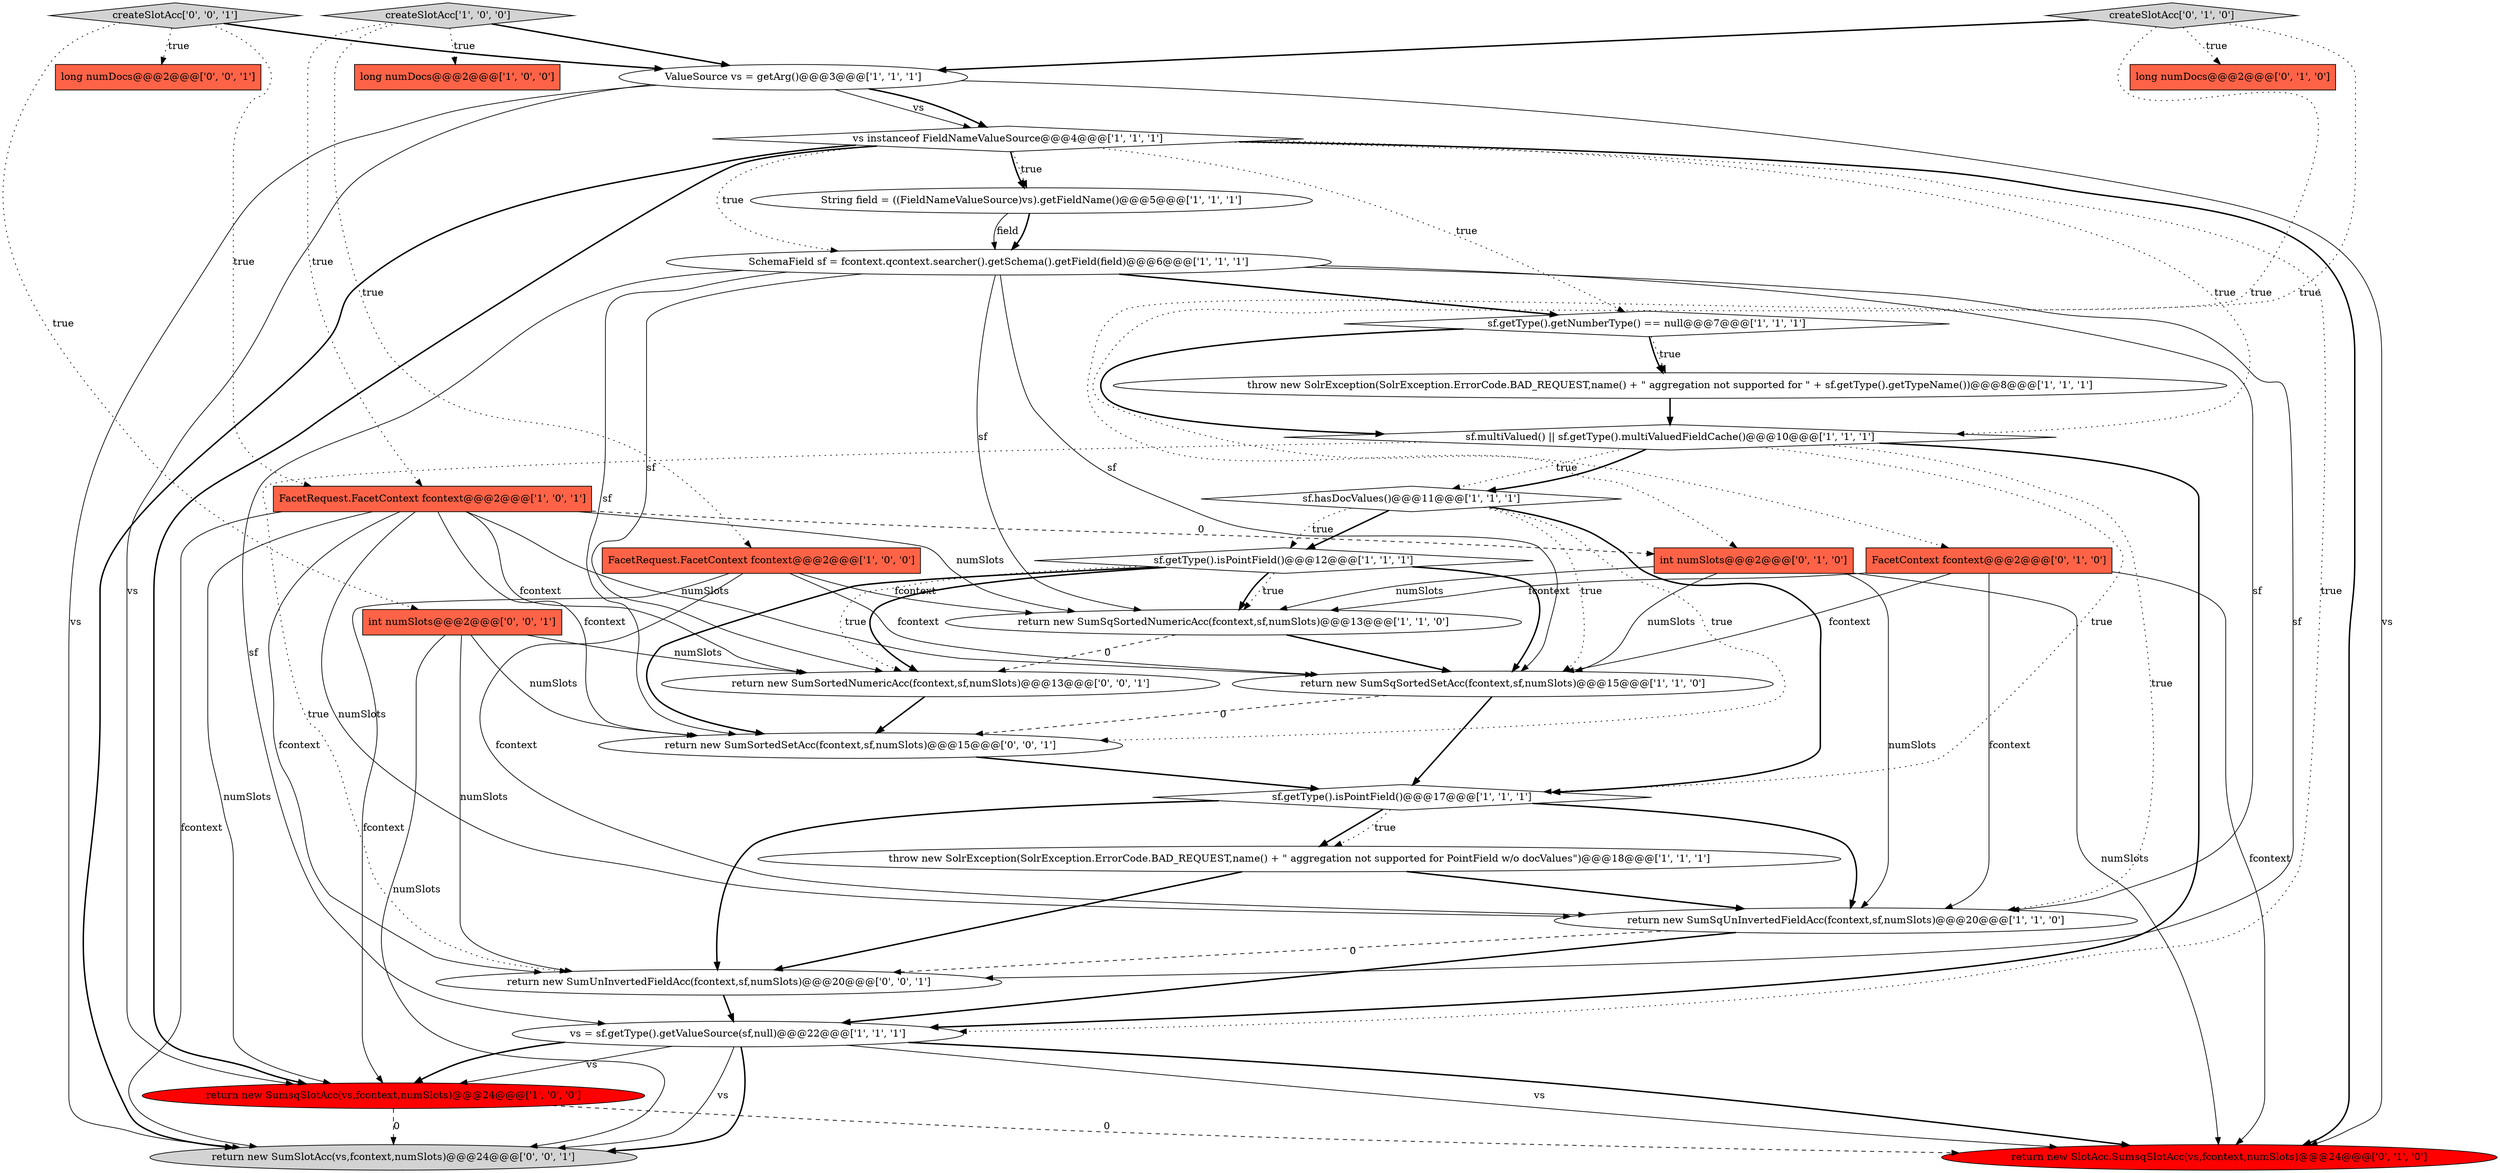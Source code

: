 digraph {
28 [style = filled, label = "long numDocs@@@2@@@['0', '0', '1']", fillcolor = tomato, shape = box image = "AAA0AAABBB3BBB"];
9 [style = filled, label = "throw new SolrException(SolrException.ErrorCode.BAD_REQUEST,name() + \" aggregation not supported for \" + sf.getType().getTypeName())@@@8@@@['1', '1', '1']", fillcolor = white, shape = ellipse image = "AAA0AAABBB1BBB"];
29 [style = filled, label = "int numSlots@@@2@@@['0', '0', '1']", fillcolor = tomato, shape = box image = "AAA0AAABBB3BBB"];
6 [style = filled, label = "return new SumSqSortedSetAcc(fcontext,sf,numSlots)@@@15@@@['1', '1', '0']", fillcolor = white, shape = ellipse image = "AAA0AAABBB1BBB"];
4 [style = filled, label = "long numDocs@@@2@@@['1', '0', '0']", fillcolor = tomato, shape = box image = "AAA0AAABBB1BBB"];
17 [style = filled, label = "sf.getType().isPointField()@@@12@@@['1', '1', '1']", fillcolor = white, shape = diamond image = "AAA0AAABBB1BBB"];
10 [style = filled, label = "vs instanceof FieldNameValueSource@@@4@@@['1', '1', '1']", fillcolor = white, shape = diamond image = "AAA0AAABBB1BBB"];
27 [style = filled, label = "createSlotAcc['0', '0', '1']", fillcolor = lightgray, shape = diamond image = "AAA0AAABBB3BBB"];
11 [style = filled, label = "vs = sf.getType().getValueSource(sf,null)@@@22@@@['1', '1', '1']", fillcolor = white, shape = ellipse image = "AAA0AAABBB1BBB"];
24 [style = filled, label = "return new SlotAcc.SumsqSlotAcc(vs,fcontext,numSlots)@@@24@@@['0', '1', '0']", fillcolor = red, shape = ellipse image = "AAA1AAABBB2BBB"];
19 [style = filled, label = "FacetRequest.FacetContext fcontext@@@2@@@['1', '0', '1']", fillcolor = tomato, shape = box image = "AAA0AAABBB1BBB"];
2 [style = filled, label = "sf.getType().getNumberType() == null@@@7@@@['1', '1', '1']", fillcolor = white, shape = diamond image = "AAA0AAABBB1BBB"];
25 [style = filled, label = "return new SumSlotAcc(vs,fcontext,numSlots)@@@24@@@['0', '0', '1']", fillcolor = lightgray, shape = ellipse image = "AAA0AAABBB3BBB"];
8 [style = filled, label = "return new SumSqUnInvertedFieldAcc(fcontext,sf,numSlots)@@@20@@@['1', '1', '0']", fillcolor = white, shape = ellipse image = "AAA0AAABBB1BBB"];
31 [style = filled, label = "return new SumSortedSetAcc(fcontext,sf,numSlots)@@@15@@@['0', '0', '1']", fillcolor = white, shape = ellipse image = "AAA0AAABBB3BBB"];
16 [style = filled, label = "ValueSource vs = getArg()@@@3@@@['1', '1', '1']", fillcolor = white, shape = ellipse image = "AAA0AAABBB1BBB"];
20 [style = filled, label = "FacetContext fcontext@@@2@@@['0', '1', '0']", fillcolor = tomato, shape = box image = "AAA0AAABBB2BBB"];
5 [style = filled, label = "sf.multiValued() || sf.getType().multiValuedFieldCache()@@@10@@@['1', '1', '1']", fillcolor = white, shape = diamond image = "AAA0AAABBB1BBB"];
1 [style = filled, label = "sf.hasDocValues()@@@11@@@['1', '1', '1']", fillcolor = white, shape = diamond image = "AAA0AAABBB1BBB"];
0 [style = filled, label = "SchemaField sf = fcontext.qcontext.searcher().getSchema().getField(field)@@@6@@@['1', '1', '1']", fillcolor = white, shape = ellipse image = "AAA0AAABBB1BBB"];
23 [style = filled, label = "int numSlots@@@2@@@['0', '1', '0']", fillcolor = tomato, shape = box image = "AAA1AAABBB2BBB"];
26 [style = filled, label = "return new SumUnInvertedFieldAcc(fcontext,sf,numSlots)@@@20@@@['0', '0', '1']", fillcolor = white, shape = ellipse image = "AAA0AAABBB3BBB"];
22 [style = filled, label = "createSlotAcc['0', '1', '0']", fillcolor = lightgray, shape = diamond image = "AAA0AAABBB2BBB"];
21 [style = filled, label = "long numDocs@@@2@@@['0', '1', '0']", fillcolor = tomato, shape = box image = "AAA0AAABBB2BBB"];
12 [style = filled, label = "sf.getType().isPointField()@@@17@@@['1', '1', '1']", fillcolor = white, shape = diamond image = "AAA0AAABBB1BBB"];
13 [style = filled, label = "return new SumSqSortedNumericAcc(fcontext,sf,numSlots)@@@13@@@['1', '1', '0']", fillcolor = white, shape = ellipse image = "AAA0AAABBB1BBB"];
15 [style = filled, label = "String field = ((FieldNameValueSource)vs).getFieldName()@@@5@@@['1', '1', '1']", fillcolor = white, shape = ellipse image = "AAA0AAABBB1BBB"];
30 [style = filled, label = "return new SumSortedNumericAcc(fcontext,sf,numSlots)@@@13@@@['0', '0', '1']", fillcolor = white, shape = ellipse image = "AAA0AAABBB3BBB"];
18 [style = filled, label = "createSlotAcc['1', '0', '0']", fillcolor = lightgray, shape = diamond image = "AAA0AAABBB1BBB"];
14 [style = filled, label = "return new SumsqSlotAcc(vs,fcontext,numSlots)@@@24@@@['1', '0', '0']", fillcolor = red, shape = ellipse image = "AAA1AAABBB1BBB"];
3 [style = filled, label = "FacetRequest.FacetContext fcontext@@@2@@@['1', '0', '0']", fillcolor = tomato, shape = box image = "AAA0AAABBB1BBB"];
7 [style = filled, label = "throw new SolrException(SolrException.ErrorCode.BAD_REQUEST,name() + \" aggregation not supported for PointField w/o docValues\")@@@18@@@['1', '1', '1']", fillcolor = white, shape = ellipse image = "AAA0AAABBB1BBB"];
14->24 [style = dashed, label="0"];
11->14 [style = bold, label=""];
14->25 [style = dashed, label="0"];
10->24 [style = bold, label=""];
0->31 [style = solid, label="sf"];
5->1 [style = dotted, label="true"];
1->31 [style = dotted, label="true"];
3->6 [style = solid, label="fcontext"];
0->13 [style = solid, label="sf"];
5->12 [style = dotted, label="true"];
7->8 [style = bold, label=""];
27->19 [style = dotted, label="true"];
12->7 [style = bold, label=""];
26->11 [style = bold, label=""];
7->26 [style = bold, label=""];
3->14 [style = solid, label="fcontext"];
23->6 [style = solid, label="numSlots"];
19->8 [style = solid, label="numSlots"];
19->23 [style = dashed, label="0"];
11->24 [style = solid, label="vs"];
20->13 [style = solid, label="fcontext"];
15->0 [style = bold, label=""];
18->3 [style = dotted, label="true"];
19->6 [style = solid, label="numSlots"];
1->12 [style = bold, label=""];
9->5 [style = bold, label=""];
1->6 [style = dotted, label="true"];
19->14 [style = solid, label="numSlots"];
29->26 [style = solid, label="numSlots"];
0->30 [style = solid, label="sf"];
8->11 [style = bold, label=""];
11->25 [style = bold, label=""];
22->23 [style = dotted, label="true"];
20->24 [style = solid, label="fcontext"];
10->14 [style = bold, label=""];
23->8 [style = solid, label="numSlots"];
11->14 [style = solid, label="vs"];
6->31 [style = dashed, label="0"];
2->9 [style = bold, label=""];
29->31 [style = solid, label="numSlots"];
27->16 [style = bold, label=""];
19->26 [style = solid, label="fcontext"];
1->17 [style = bold, label=""];
0->26 [style = solid, label="sf"];
5->1 [style = bold, label=""];
16->14 [style = solid, label="vs"];
22->20 [style = dotted, label="true"];
19->30 [style = solid, label="fcontext"];
10->25 [style = bold, label=""];
27->29 [style = dotted, label="true"];
19->31 [style = solid, label="fcontext"];
0->6 [style = solid, label="sf"];
10->0 [style = dotted, label="true"];
5->26 [style = dotted, label="true"];
5->11 [style = bold, label=""];
5->8 [style = dotted, label="true"];
12->7 [style = dotted, label="true"];
23->24 [style = solid, label="numSlots"];
22->21 [style = dotted, label="true"];
1->17 [style = dotted, label="true"];
20->6 [style = solid, label="fcontext"];
17->6 [style = bold, label=""];
22->16 [style = bold, label=""];
18->19 [style = dotted, label="true"];
11->25 [style = solid, label="vs"];
16->10 [style = solid, label="vs"];
11->24 [style = bold, label=""];
0->8 [style = solid, label="sf"];
0->11 [style = solid, label="sf"];
16->24 [style = solid, label="vs"];
31->12 [style = bold, label=""];
2->9 [style = dotted, label="true"];
10->2 [style = dotted, label="true"];
10->11 [style = dotted, label="true"];
30->31 [style = bold, label=""];
12->8 [style = bold, label=""];
29->30 [style = solid, label="numSlots"];
17->13 [style = bold, label=""];
13->6 [style = bold, label=""];
3->13 [style = solid, label="fcontext"];
2->5 [style = bold, label=""];
8->26 [style = dashed, label="0"];
18->16 [style = bold, label=""];
6->12 [style = bold, label=""];
16->25 [style = solid, label="vs"];
10->15 [style = bold, label=""];
16->10 [style = bold, label=""];
17->31 [style = bold, label=""];
0->2 [style = bold, label=""];
19->13 [style = solid, label="numSlots"];
19->25 [style = solid, label="fcontext"];
17->30 [style = bold, label=""];
12->26 [style = bold, label=""];
10->5 [style = dotted, label="true"];
3->8 [style = solid, label="fcontext"];
10->15 [style = dotted, label="true"];
27->28 [style = dotted, label="true"];
17->30 [style = dotted, label="true"];
20->8 [style = solid, label="fcontext"];
15->0 [style = solid, label="field"];
18->4 [style = dotted, label="true"];
17->13 [style = dotted, label="true"];
13->30 [style = dashed, label="0"];
29->25 [style = solid, label="numSlots"];
23->13 [style = solid, label="numSlots"];
}
